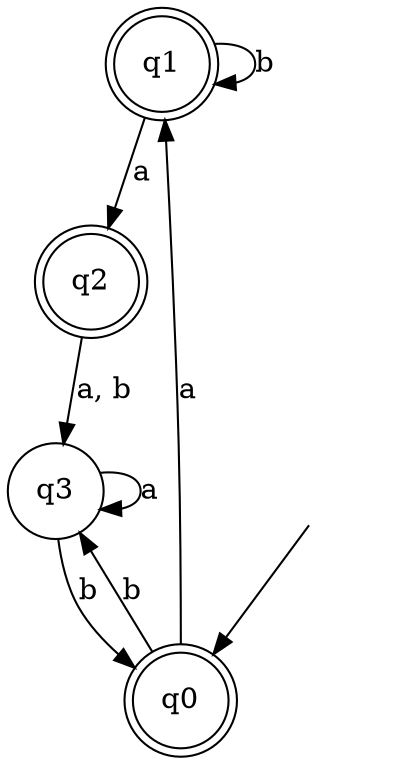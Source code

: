 digraph Automaton {

q1 [shape = doublecircle];

q2 [shape = doublecircle];

q3 [shape = circle];

_nil [style = invis];

q0 [shape = doublecircle];

q0 -> q3 [label = "b"];

q3 -> q0 [label = "b"];

_nil -> q0;

q1 -> q1 [label = "b"];

q3 -> q3 [label = "a"];

q1 -> q2 [label = "a"];

q2 -> q3 [label = "a, b"];

q0 -> q1 [label = "a"];

}

